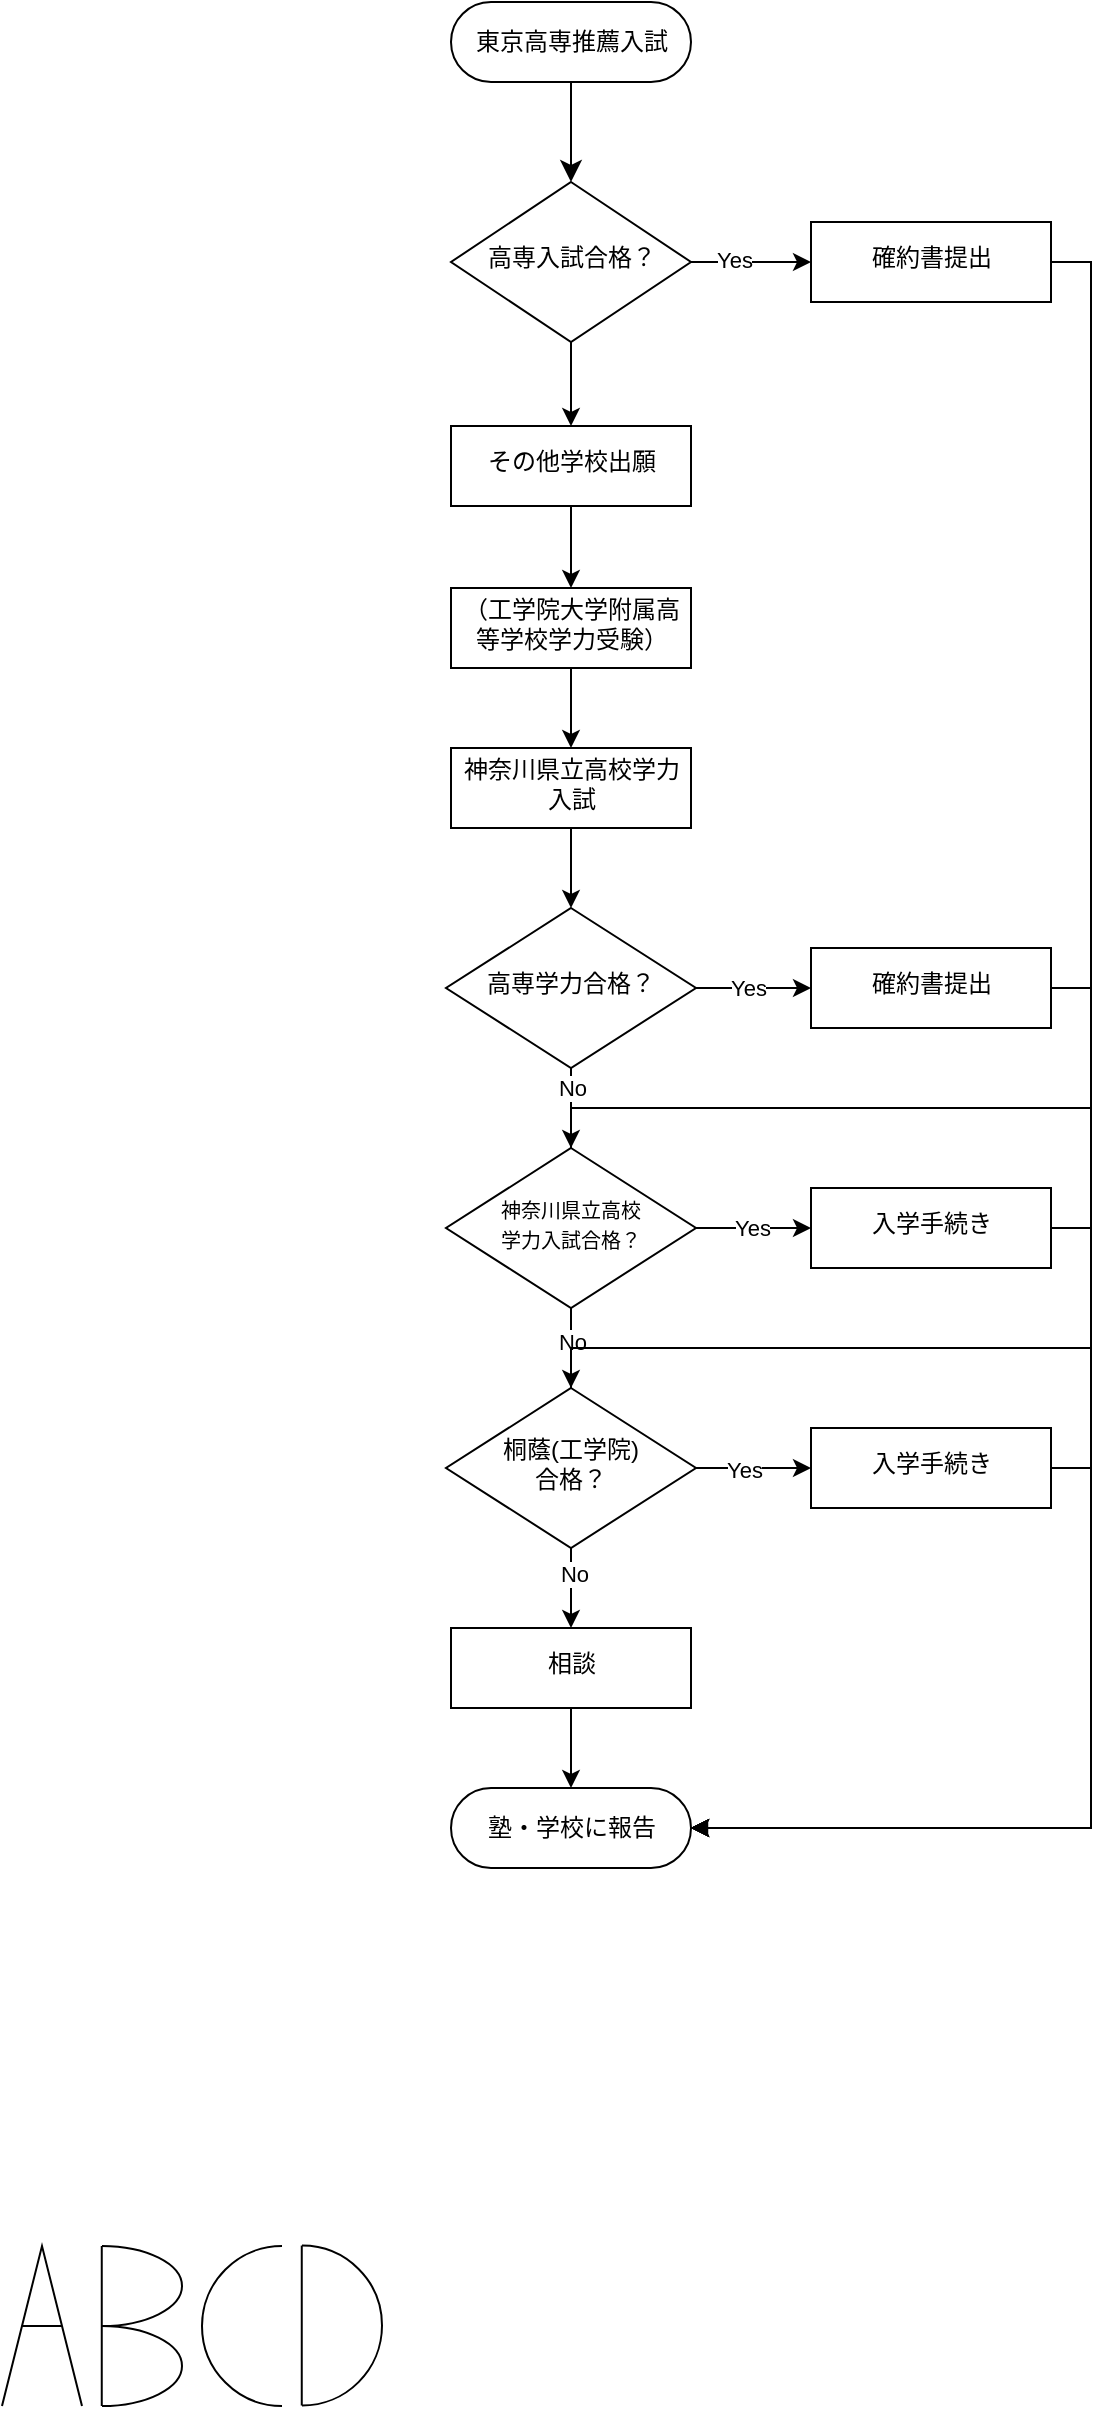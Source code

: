 <mxfile version="22.1.3" type="github">
  <diagram id="C5RBs43oDa-KdzZeNtuy" name="Page-1">
    <mxGraphModel dx="429" dy="247" grid="1" gridSize="10" guides="1" tooltips="1" connect="1" arrows="1" fold="1" page="1" pageScale="1" pageWidth="827" pageHeight="1169" math="0" shadow="0">
      <root>
        <mxCell id="WIyWlLk6GJQsqaUBKTNV-0" />
        <mxCell id="WIyWlLk6GJQsqaUBKTNV-1" parent="WIyWlLk6GJQsqaUBKTNV-0" />
        <mxCell id="WIyWlLk6GJQsqaUBKTNV-2" value="" style="rounded=0;html=1;jettySize=auto;orthogonalLoop=1;fontSize=11;endArrow=classic;endFill=1;endSize=8;strokeWidth=1;shadow=0;labelBackgroundColor=none;edgeStyle=orthogonalEdgeStyle;" parent="WIyWlLk6GJQsqaUBKTNV-1" source="WIyWlLk6GJQsqaUBKTNV-3" target="WIyWlLk6GJQsqaUBKTNV-6" edge="1">
          <mxGeometry relative="1" as="geometry" />
        </mxCell>
        <mxCell id="WIyWlLk6GJQsqaUBKTNV-3" value="東京高専推薦入試" style="rounded=1;whiteSpace=wrap;html=1;fontSize=12;glass=0;strokeWidth=1;shadow=0;arcSize=50;" parent="WIyWlLk6GJQsqaUBKTNV-1" vertex="1">
          <mxGeometry x="254.5" y="158" width="120" height="40" as="geometry" />
        </mxCell>
        <mxCell id="qp_lUEHwBgT6nz4u046J-12" value="" style="edgeStyle=orthogonalEdgeStyle;rounded=0;orthogonalLoop=1;jettySize=auto;html=1;" parent="WIyWlLk6GJQsqaUBKTNV-1" source="WIyWlLk6GJQsqaUBKTNV-6" target="qp_lUEHwBgT6nz4u046J-11" edge="1">
          <mxGeometry relative="1" as="geometry" />
        </mxCell>
        <mxCell id="qp_lUEHwBgT6nz4u046J-13" value="Yes" style="edgeLabel;html=1;align=center;verticalAlign=middle;resizable=0;points=[];" parent="qp_lUEHwBgT6nz4u046J-12" vertex="1" connectable="0">
          <mxGeometry x="-0.286" y="1" relative="1" as="geometry">
            <mxPoint as="offset" />
          </mxGeometry>
        </mxCell>
        <mxCell id="Rm9WKu7wjDUPJ0VRKMNf-2" value="" style="edgeStyle=orthogonalEdgeStyle;rounded=0;orthogonalLoop=1;jettySize=auto;html=1;exitX=0.5;exitY=1;exitDx=0;exitDy=0;" edge="1" parent="WIyWlLk6GJQsqaUBKTNV-1" source="WIyWlLk6GJQsqaUBKTNV-6" target="Rm9WKu7wjDUPJ0VRKMNf-1">
          <mxGeometry relative="1" as="geometry">
            <mxPoint x="211.5" y="348" as="sourcePoint" />
          </mxGeometry>
        </mxCell>
        <mxCell id="WIyWlLk6GJQsqaUBKTNV-6" value="高専入試合格？" style="rhombus;whiteSpace=wrap;html=1;shadow=0;fontFamily=Helvetica;fontSize=12;align=center;strokeWidth=1;spacing=6;spacingTop=-4;" parent="WIyWlLk6GJQsqaUBKTNV-1" vertex="1">
          <mxGeometry x="254.5" y="248" width="120" height="80" as="geometry" />
        </mxCell>
        <mxCell id="qp_lUEHwBgT6nz4u046J-5" value="" style="edgeStyle=orthogonalEdgeStyle;rounded=0;orthogonalLoop=1;jettySize=auto;html=1;" parent="WIyWlLk6GJQsqaUBKTNV-1" source="qp_lUEHwBgT6nz4u046J-0" target="qp_lUEHwBgT6nz4u046J-4" edge="1">
          <mxGeometry relative="1" as="geometry" />
        </mxCell>
        <mxCell id="qp_lUEHwBgT6nz4u046J-0" value="（工学院大学附属高等学校学力受験）" style="whiteSpace=wrap;html=1;shadow=0;strokeWidth=1;spacing=6;spacingTop=-4;" parent="WIyWlLk6GJQsqaUBKTNV-1" vertex="1">
          <mxGeometry x="254.5" y="451" width="120" height="40" as="geometry" />
        </mxCell>
        <mxCell id="qp_lUEHwBgT6nz4u046J-7" value="" style="edgeStyle=orthogonalEdgeStyle;rounded=0;orthogonalLoop=1;jettySize=auto;html=1;" parent="WIyWlLk6GJQsqaUBKTNV-1" source="qp_lUEHwBgT6nz4u046J-4" target="qp_lUEHwBgT6nz4u046J-6" edge="1">
          <mxGeometry relative="1" as="geometry" />
        </mxCell>
        <mxCell id="qp_lUEHwBgT6nz4u046J-4" value="神奈川県立高校学力入試" style="whiteSpace=wrap;html=1;shadow=0;strokeWidth=1;spacing=6;spacingTop=-4;" parent="WIyWlLk6GJQsqaUBKTNV-1" vertex="1">
          <mxGeometry x="254.5" y="531" width="120" height="40" as="geometry" />
        </mxCell>
        <mxCell id="qp_lUEHwBgT6nz4u046J-9" value="" style="edgeStyle=orthogonalEdgeStyle;rounded=0;orthogonalLoop=1;jettySize=auto;html=1;" parent="WIyWlLk6GJQsqaUBKTNV-1" source="qp_lUEHwBgT6nz4u046J-6" target="qp_lUEHwBgT6nz4u046J-8" edge="1">
          <mxGeometry relative="1" as="geometry" />
        </mxCell>
        <mxCell id="qp_lUEHwBgT6nz4u046J-10" value="Yes" style="edgeLabel;html=1;align=center;verticalAlign=middle;resizable=0;points=[];" parent="qp_lUEHwBgT6nz4u046J-9" vertex="1" connectable="0">
          <mxGeometry x="0.067" y="-4" relative="1" as="geometry">
            <mxPoint x="-5" y="-4" as="offset" />
          </mxGeometry>
        </mxCell>
        <mxCell id="qp_lUEHwBgT6nz4u046J-18" value="" style="edgeStyle=orthogonalEdgeStyle;rounded=0;orthogonalLoop=1;jettySize=auto;html=1;" parent="WIyWlLk6GJQsqaUBKTNV-1" source="qp_lUEHwBgT6nz4u046J-6" target="qp_lUEHwBgT6nz4u046J-17" edge="1">
          <mxGeometry relative="1" as="geometry" />
        </mxCell>
        <mxCell id="qp_lUEHwBgT6nz4u046J-20" value="No" style="edgeLabel;html=1;align=center;verticalAlign=middle;resizable=0;points=[];" parent="qp_lUEHwBgT6nz4u046J-18" vertex="1" connectable="0">
          <mxGeometry x="0.28" y="1" relative="1" as="geometry">
            <mxPoint x="-1" y="-16" as="offset" />
          </mxGeometry>
        </mxCell>
        <mxCell id="qp_lUEHwBgT6nz4u046J-6" value="高専学力合格？" style="rhombus;whiteSpace=wrap;html=1;shadow=0;strokeWidth=1;spacing=6;spacingTop=-4;" parent="WIyWlLk6GJQsqaUBKTNV-1" vertex="1">
          <mxGeometry x="252" y="611" width="125" height="80" as="geometry" />
        </mxCell>
        <mxCell id="qp_lUEHwBgT6nz4u046J-43" style="edgeStyle=orthogonalEdgeStyle;rounded=0;orthogonalLoop=1;jettySize=auto;html=1;exitX=1;exitY=0.5;exitDx=0;exitDy=0;entryX=1;entryY=0.5;entryDx=0;entryDy=0;" parent="WIyWlLk6GJQsqaUBKTNV-1" source="qp_lUEHwBgT6nz4u046J-8" target="qp_lUEHwBgT6nz4u046J-37" edge="1">
          <mxGeometry relative="1" as="geometry" />
        </mxCell>
        <mxCell id="qp_lUEHwBgT6nz4u046J-8" value="確約書提出" style="whiteSpace=wrap;html=1;shadow=0;strokeWidth=1;spacing=6;spacingTop=-4;" parent="WIyWlLk6GJQsqaUBKTNV-1" vertex="1">
          <mxGeometry x="434.5" y="631" width="120" height="40" as="geometry" />
        </mxCell>
        <mxCell id="qp_lUEHwBgT6nz4u046J-44" style="edgeStyle=orthogonalEdgeStyle;rounded=0;orthogonalLoop=1;jettySize=auto;html=1;exitX=1;exitY=0.5;exitDx=0;exitDy=0;entryX=1;entryY=0.5;entryDx=0;entryDy=0;" parent="WIyWlLk6GJQsqaUBKTNV-1" source="qp_lUEHwBgT6nz4u046J-11" target="qp_lUEHwBgT6nz4u046J-37" edge="1">
          <mxGeometry relative="1" as="geometry" />
        </mxCell>
        <mxCell id="qp_lUEHwBgT6nz4u046J-11" value="確約書提出" style="whiteSpace=wrap;html=1;shadow=0;strokeWidth=1;spacing=6;spacingTop=-4;" parent="WIyWlLk6GJQsqaUBKTNV-1" vertex="1">
          <mxGeometry x="434.5" y="268" width="120" height="40" as="geometry" />
        </mxCell>
        <mxCell id="qp_lUEHwBgT6nz4u046J-22" value="" style="edgeStyle=orthogonalEdgeStyle;rounded=0;orthogonalLoop=1;jettySize=auto;html=1;" parent="WIyWlLk6GJQsqaUBKTNV-1" source="qp_lUEHwBgT6nz4u046J-17" target="qp_lUEHwBgT6nz4u046J-21" edge="1">
          <mxGeometry relative="1" as="geometry" />
        </mxCell>
        <mxCell id="qp_lUEHwBgT6nz4u046J-23" value="Yes" style="edgeLabel;html=1;align=center;verticalAlign=middle;resizable=0;points=[];" parent="qp_lUEHwBgT6nz4u046J-22" vertex="1" connectable="0">
          <mxGeometry x="-0.042" y="-3" relative="1" as="geometry">
            <mxPoint y="-3" as="offset" />
          </mxGeometry>
        </mxCell>
        <mxCell id="qp_lUEHwBgT6nz4u046J-29" value="" style="edgeStyle=orthogonalEdgeStyle;rounded=0;orthogonalLoop=1;jettySize=auto;html=1;" parent="WIyWlLk6GJQsqaUBKTNV-1" source="qp_lUEHwBgT6nz4u046J-17" target="qp_lUEHwBgT6nz4u046J-28" edge="1">
          <mxGeometry relative="1" as="geometry" />
        </mxCell>
        <mxCell id="qp_lUEHwBgT6nz4u046J-30" value="No" style="edgeLabel;html=1;align=center;verticalAlign=middle;resizable=0;points=[];" parent="qp_lUEHwBgT6nz4u046J-29" vertex="1" connectable="0">
          <mxGeometry x="-0.15" relative="1" as="geometry">
            <mxPoint as="offset" />
          </mxGeometry>
        </mxCell>
        <mxCell id="qp_lUEHwBgT6nz4u046J-46" style="edgeStyle=orthogonalEdgeStyle;rounded=0;orthogonalLoop=1;jettySize=auto;html=1;exitX=0.5;exitY=0;exitDx=0;exitDy=0;entryX=1;entryY=0.5;entryDx=0;entryDy=0;" parent="WIyWlLk6GJQsqaUBKTNV-1" source="qp_lUEHwBgT6nz4u046J-17" target="qp_lUEHwBgT6nz4u046J-37" edge="1">
          <mxGeometry relative="1" as="geometry">
            <Array as="points">
              <mxPoint x="314.5" y="711" />
              <mxPoint x="574.5" y="711" />
              <mxPoint x="574.5" y="1071" />
            </Array>
          </mxGeometry>
        </mxCell>
        <mxCell id="qp_lUEHwBgT6nz4u046J-17" value="&lt;font style=&quot;font-size: 10px;&quot;&gt;神奈川県立高校&lt;br&gt;学力入試合格？&lt;/font&gt;" style="rhombus;whiteSpace=wrap;html=1;shadow=0;strokeWidth=1;spacing=6;spacingTop=-4;" parent="WIyWlLk6GJQsqaUBKTNV-1" vertex="1">
          <mxGeometry x="252" y="731" width="125" height="80" as="geometry" />
        </mxCell>
        <mxCell id="qp_lUEHwBgT6nz4u046J-42" style="edgeStyle=orthogonalEdgeStyle;rounded=0;orthogonalLoop=1;jettySize=auto;html=1;exitX=1;exitY=0.5;exitDx=0;exitDy=0;entryX=1;entryY=0.5;entryDx=0;entryDy=0;" parent="WIyWlLk6GJQsqaUBKTNV-1" source="qp_lUEHwBgT6nz4u046J-21" target="qp_lUEHwBgT6nz4u046J-37" edge="1">
          <mxGeometry relative="1" as="geometry" />
        </mxCell>
        <mxCell id="qp_lUEHwBgT6nz4u046J-21" value="入学手続き" style="whiteSpace=wrap;html=1;shadow=0;strokeWidth=1;spacing=6;spacingTop=-4;" parent="WIyWlLk6GJQsqaUBKTNV-1" vertex="1">
          <mxGeometry x="434.5" y="751" width="120" height="40" as="geometry" />
        </mxCell>
        <mxCell id="qp_lUEHwBgT6nz4u046J-32" value="" style="edgeStyle=orthogonalEdgeStyle;rounded=0;orthogonalLoop=1;jettySize=auto;html=1;" parent="WIyWlLk6GJQsqaUBKTNV-1" source="qp_lUEHwBgT6nz4u046J-28" target="qp_lUEHwBgT6nz4u046J-31" edge="1">
          <mxGeometry relative="1" as="geometry" />
        </mxCell>
        <mxCell id="qp_lUEHwBgT6nz4u046J-33" value="Yes" style="edgeLabel;html=1;align=center;verticalAlign=middle;resizable=0;points=[];" parent="qp_lUEHwBgT6nz4u046J-32" vertex="1" connectable="0">
          <mxGeometry x="-0.164" y="-1" relative="1" as="geometry">
            <mxPoint as="offset" />
          </mxGeometry>
        </mxCell>
        <mxCell id="qp_lUEHwBgT6nz4u046J-35" value="" style="edgeStyle=orthogonalEdgeStyle;rounded=0;orthogonalLoop=1;jettySize=auto;html=1;" parent="WIyWlLk6GJQsqaUBKTNV-1" source="qp_lUEHwBgT6nz4u046J-28" target="qp_lUEHwBgT6nz4u046J-34" edge="1">
          <mxGeometry relative="1" as="geometry" />
        </mxCell>
        <mxCell id="qp_lUEHwBgT6nz4u046J-36" value="No" style="edgeLabel;html=1;align=center;verticalAlign=middle;resizable=0;points=[];" parent="qp_lUEHwBgT6nz4u046J-35" vertex="1" connectable="0">
          <mxGeometry x="-0.378" y="1" relative="1" as="geometry">
            <mxPoint as="offset" />
          </mxGeometry>
        </mxCell>
        <mxCell id="qp_lUEHwBgT6nz4u046J-47" style="edgeStyle=orthogonalEdgeStyle;rounded=0;orthogonalLoop=1;jettySize=auto;html=1;exitX=0.5;exitY=0;exitDx=0;exitDy=0;entryX=1;entryY=0.5;entryDx=0;entryDy=0;" parent="WIyWlLk6GJQsqaUBKTNV-1" source="qp_lUEHwBgT6nz4u046J-28" target="qp_lUEHwBgT6nz4u046J-37" edge="1">
          <mxGeometry relative="1" as="geometry">
            <Array as="points">
              <mxPoint x="314.5" y="831" />
              <mxPoint x="574.5" y="831" />
              <mxPoint x="574.5" y="1071" />
            </Array>
          </mxGeometry>
        </mxCell>
        <mxCell id="qp_lUEHwBgT6nz4u046J-28" value="&lt;span style=&quot;&quot;&gt;桐蔭(工学院)&lt;br&gt;合格？&lt;br&gt;&lt;/span&gt;" style="rhombus;whiteSpace=wrap;html=1;shadow=0;strokeWidth=1;spacing=6;spacingTop=-4;" parent="WIyWlLk6GJQsqaUBKTNV-1" vertex="1">
          <mxGeometry x="252" y="851" width="125" height="80" as="geometry" />
        </mxCell>
        <mxCell id="qp_lUEHwBgT6nz4u046J-31" value="入学手続き" style="whiteSpace=wrap;html=1;shadow=0;strokeWidth=1;spacing=6;spacingTop=-4;" parent="WIyWlLk6GJQsqaUBKTNV-1" vertex="1">
          <mxGeometry x="434.5" y="871" width="120" height="40" as="geometry" />
        </mxCell>
        <mxCell id="qp_lUEHwBgT6nz4u046J-38" value="" style="edgeStyle=orthogonalEdgeStyle;rounded=0;orthogonalLoop=1;jettySize=auto;html=1;" parent="WIyWlLk6GJQsqaUBKTNV-1" source="qp_lUEHwBgT6nz4u046J-34" target="qp_lUEHwBgT6nz4u046J-37" edge="1">
          <mxGeometry relative="1" as="geometry" />
        </mxCell>
        <mxCell id="qp_lUEHwBgT6nz4u046J-34" value="相談" style="whiteSpace=wrap;html=1;shadow=0;strokeWidth=1;spacing=6;spacingTop=-4;" parent="WIyWlLk6GJQsqaUBKTNV-1" vertex="1">
          <mxGeometry x="254.5" y="971" width="120" height="40" as="geometry" />
        </mxCell>
        <mxCell id="qp_lUEHwBgT6nz4u046J-41" value="" style="edgeStyle=orthogonalEdgeStyle;rounded=0;orthogonalLoop=1;jettySize=auto;html=1;entryX=1;entryY=0.5;entryDx=0;entryDy=0;startArrow=block;startFill=1;endArrow=none;endFill=0;" parent="WIyWlLk6GJQsqaUBKTNV-1" source="qp_lUEHwBgT6nz4u046J-37" target="qp_lUEHwBgT6nz4u046J-31" edge="1">
          <mxGeometry relative="1" as="geometry">
            <mxPoint x="454.5" y="1071" as="targetPoint" />
          </mxGeometry>
        </mxCell>
        <mxCell id="qp_lUEHwBgT6nz4u046J-37" value="塾・学校に報告" style="rounded=1;whiteSpace=wrap;html=1;arcSize=50;" parent="WIyWlLk6GJQsqaUBKTNV-1" vertex="1">
          <mxGeometry x="254.5" y="1051" width="120" height="40" as="geometry" />
        </mxCell>
        <mxCell id="qp_lUEHwBgT6nz4u046J-39" style="edgeStyle=orthogonalEdgeStyle;rounded=0;orthogonalLoop=1;jettySize=auto;html=1;exitX=0.5;exitY=1;exitDx=0;exitDy=0;" parent="WIyWlLk6GJQsqaUBKTNV-1" source="qp_lUEHwBgT6nz4u046J-37" target="qp_lUEHwBgT6nz4u046J-37" edge="1">
          <mxGeometry relative="1" as="geometry" />
        </mxCell>
        <mxCell id="Rm9WKu7wjDUPJ0VRKMNf-3" style="edgeStyle=orthogonalEdgeStyle;rounded=0;orthogonalLoop=1;jettySize=auto;html=1;exitX=0.5;exitY=1;exitDx=0;exitDy=0;entryX=0.5;entryY=0;entryDx=0;entryDy=0;" edge="1" parent="WIyWlLk6GJQsqaUBKTNV-1" source="Rm9WKu7wjDUPJ0VRKMNf-1" target="qp_lUEHwBgT6nz4u046J-0">
          <mxGeometry relative="1" as="geometry">
            <mxPoint x="314.5" y="430" as="sourcePoint" />
          </mxGeometry>
        </mxCell>
        <mxCell id="Rm9WKu7wjDUPJ0VRKMNf-1" value="その他学校出願" style="whiteSpace=wrap;html=1;shadow=0;strokeWidth=1;spacing=6;spacingTop=-4;" vertex="1" parent="WIyWlLk6GJQsqaUBKTNV-1">
          <mxGeometry x="254.5" y="370" width="120" height="40" as="geometry" />
        </mxCell>
        <mxCell id="Rm9WKu7wjDUPJ0VRKMNf-8" value="" style="endArrow=none;html=1;rounded=0;" edge="1" parent="WIyWlLk6GJQsqaUBKTNV-1">
          <mxGeometry width="50" height="50" relative="1" as="geometry">
            <mxPoint x="30" y="1360" as="sourcePoint" />
            <mxPoint x="70" y="1360" as="targetPoint" />
            <Array as="points">
              <mxPoint x="50" y="1280" />
            </Array>
          </mxGeometry>
        </mxCell>
        <mxCell id="Rm9WKu7wjDUPJ0VRKMNf-9" value="" style="endArrow=none;html=1;rounded=0;" edge="1" parent="WIyWlLk6GJQsqaUBKTNV-1">
          <mxGeometry width="50" height="50" relative="1" as="geometry">
            <mxPoint x="40" y="1320" as="sourcePoint" />
            <mxPoint x="60" y="1320" as="targetPoint" />
          </mxGeometry>
        </mxCell>
        <mxCell id="Rm9WKu7wjDUPJ0VRKMNf-11" value="" style="endArrow=none;html=1;rounded=0;" edge="1" parent="WIyWlLk6GJQsqaUBKTNV-1">
          <mxGeometry width="50" height="50" relative="1" as="geometry">
            <mxPoint x="79.88" y="1360" as="sourcePoint" />
            <mxPoint x="79.88" y="1280" as="targetPoint" />
          </mxGeometry>
        </mxCell>
        <mxCell id="Rm9WKu7wjDUPJ0VRKMNf-16" value="" style="verticalLabelPosition=bottom;verticalAlign=top;html=1;shape=mxgraph.basic.arc;startAngle=0.5;endAngle=0;strokeColor=default;align=center;fontFamily=Helvetica;fontSize=12;fontColor=default;fillColor=default;rotation=-180;" vertex="1" parent="WIyWlLk6GJQsqaUBKTNV-1">
          <mxGeometry x="40" y="1280" width="80" height="40" as="geometry" />
        </mxCell>
        <mxCell id="Rm9WKu7wjDUPJ0VRKMNf-17" value="" style="verticalLabelPosition=bottom;verticalAlign=top;html=1;shape=mxgraph.basic.arc;startAngle=0.5;endAngle=0;strokeColor=default;align=center;fontFamily=Helvetica;fontSize=12;fontColor=default;fillColor=default;rotation=-180;" vertex="1" parent="WIyWlLk6GJQsqaUBKTNV-1">
          <mxGeometry x="40" y="1320" width="80" height="40" as="geometry" />
        </mxCell>
        <mxCell id="Rm9WKu7wjDUPJ0VRKMNf-18" value="" style="verticalLabelPosition=bottom;verticalAlign=top;html=1;shape=mxgraph.basic.arc;startAngle=0;endAngle=0.5;strokeColor=default;align=center;fontFamily=Helvetica;fontSize=12;fontColor=default;fillColor=default;rotation=-180;" vertex="1" parent="WIyWlLk6GJQsqaUBKTNV-1">
          <mxGeometry x="130" y="1280" width="80" height="80" as="geometry" />
        </mxCell>
        <mxCell id="Rm9WKu7wjDUPJ0VRKMNf-21" value="" style="verticalLabelPosition=bottom;verticalAlign=top;html=1;shape=mxgraph.basic.arc;startAngle=0;endAngle=0.5;strokeColor=default;align=center;fontFamily=Helvetica;fontSize=12;fontColor=default;fillColor=default;rotation=0;" vertex="1" parent="WIyWlLk6GJQsqaUBKTNV-1">
          <mxGeometry x="140" y="1279.77" width="80" height="80" as="geometry" />
        </mxCell>
        <mxCell id="Rm9WKu7wjDUPJ0VRKMNf-22" value="" style="endArrow=none;html=1;rounded=0;fontFamily=Helvetica;fontSize=12;fontColor=default;entryX=0.5;entryY=1;entryDx=0;entryDy=0;entryPerimeter=0;" edge="1" parent="WIyWlLk6GJQsqaUBKTNV-1" target="Rm9WKu7wjDUPJ0VRKMNf-21">
          <mxGeometry width="50" height="50" relative="1" as="geometry">
            <mxPoint x="180" y="1359.77" as="sourcePoint" />
            <mxPoint x="230" y="1309.77" as="targetPoint" />
          </mxGeometry>
        </mxCell>
        <mxCell id="Rm9WKu7wjDUPJ0VRKMNf-23" value="" style="endArrow=none;html=1;rounded=0;fontFamily=Helvetica;fontSize=12;fontColor=default;entryX=0.5;entryY=1;entryDx=0;entryDy=0;entryPerimeter=0;" edge="1" parent="WIyWlLk6GJQsqaUBKTNV-1">
          <mxGeometry width="50" height="50" relative="1" as="geometry">
            <mxPoint x="179.88" y="1359.77" as="sourcePoint" />
            <mxPoint x="179.88" y="1279.77" as="targetPoint" />
          </mxGeometry>
        </mxCell>
      </root>
    </mxGraphModel>
  </diagram>
</mxfile>
